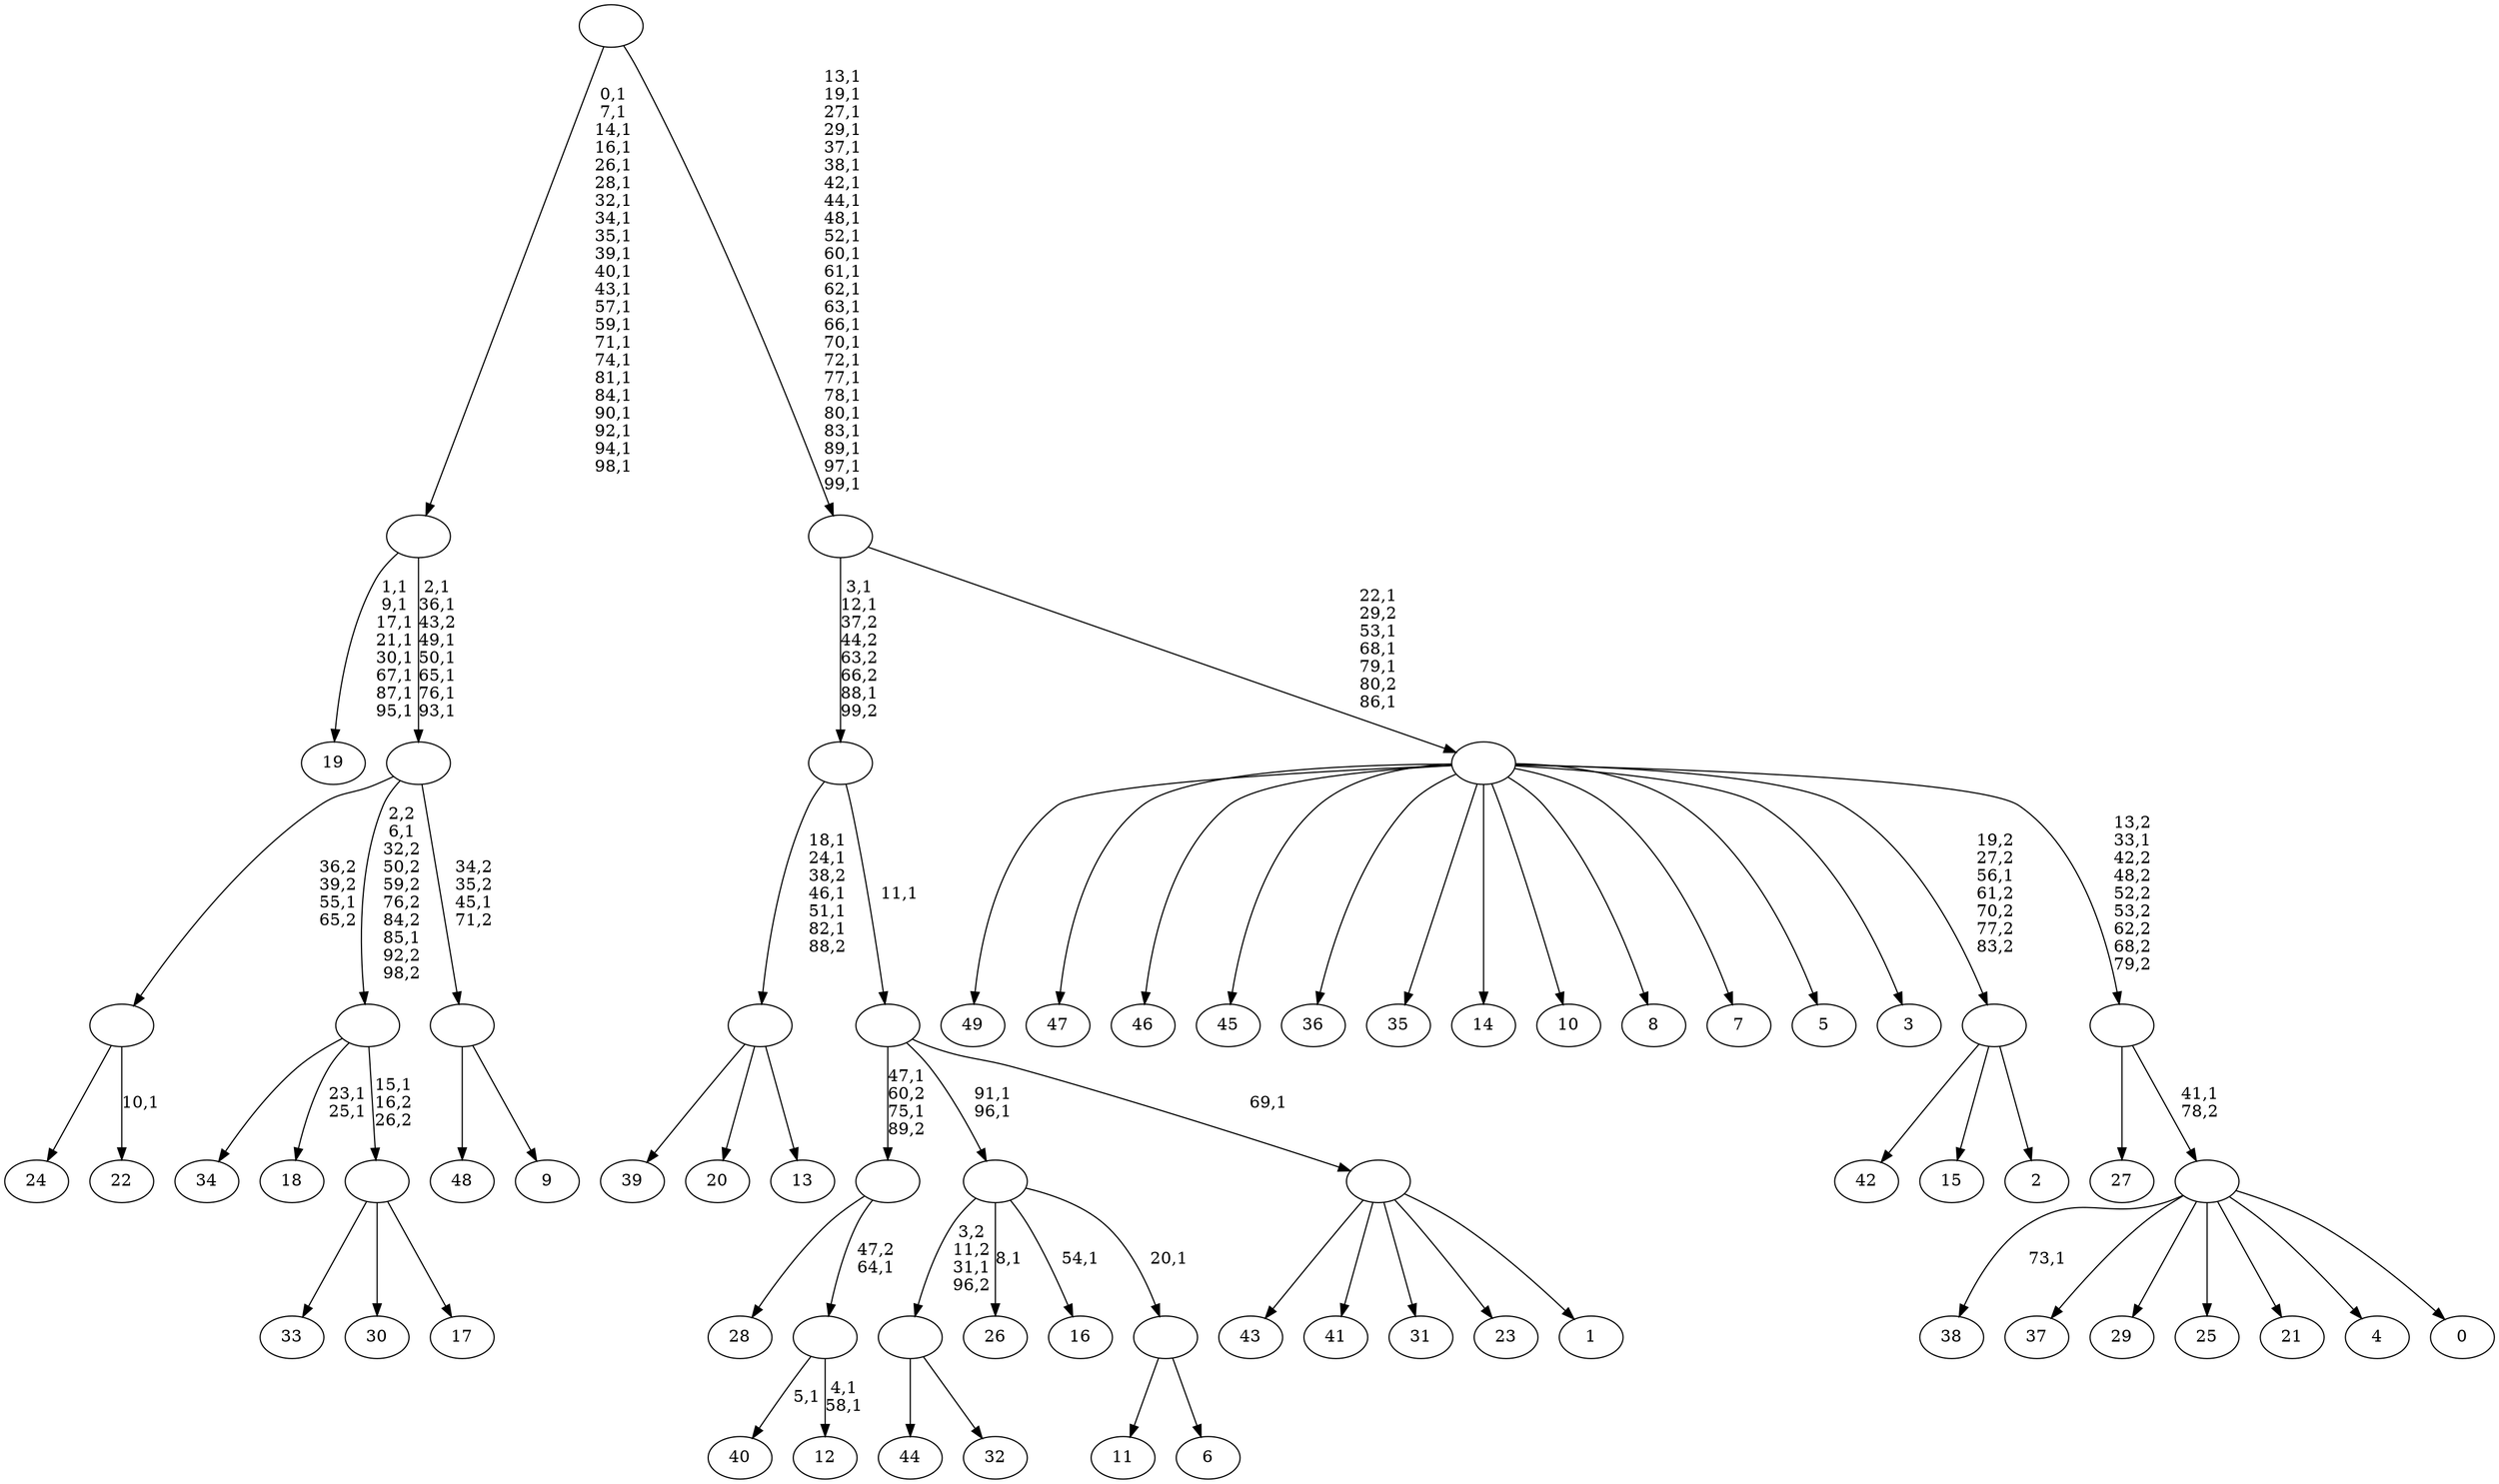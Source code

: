 digraph T {
	150 [label="49"]
	149 [label="48"]
	148 [label="47"]
	147 [label="46"]
	146 [label="45"]
	145 [label="44"]
	144 [label="43"]
	143 [label="42"]
	142 [label="41"]
	141 [label="40"]
	139 [label="39"]
	138 [label="38"]
	136 [label="37"]
	135 [label="36"]
	134 [label="35"]
	133 [label="34"]
	132 [label="33"]
	131 [label="32"]
	130 [label=""]
	129 [label="31"]
	128 [label="30"]
	127 [label="29"]
	126 [label="28"]
	125 [label="27"]
	124 [label="26"]
	122 [label="25"]
	121 [label="24"]
	120 [label="23"]
	119 [label="22"]
	117 [label=""]
	116 [label="21"]
	115 [label="20"]
	114 [label="19"]
	105 [label="18"]
	102 [label="17"]
	101 [label=""]
	100 [label=""]
	98 [label="16"]
	96 [label="15"]
	95 [label="14"]
	94 [label="13"]
	93 [label=""]
	88 [label="12"]
	85 [label=""]
	84 [label=""]
	82 [label="11"]
	81 [label="10"]
	80 [label="9"]
	79 [label=""]
	78 [label=""]
	71 [label=""]
	49 [label="8"]
	48 [label="7"]
	47 [label="6"]
	46 [label=""]
	45 [label=""]
	43 [label="5"]
	42 [label="4"]
	41 [label="3"]
	40 [label="2"]
	39 [label=""]
	38 [label="1"]
	37 [label=""]
	36 [label=""]
	35 [label=""]
	32 [label="0"]
	31 [label=""]
	30 [label=""]
	29 [label=""]
	24 [label=""]
	0 [label=""]
	130 -> 145 [label=""]
	130 -> 131 [label=""]
	117 -> 119 [label="10,1"]
	117 -> 121 [label=""]
	101 -> 132 [label=""]
	101 -> 128 [label=""]
	101 -> 102 [label=""]
	100 -> 105 [label="23,1\n25,1"]
	100 -> 133 [label=""]
	100 -> 101 [label="15,1\n16,2\n26,2"]
	93 -> 139 [label=""]
	93 -> 115 [label=""]
	93 -> 94 [label=""]
	85 -> 88 [label="4,1\n58,1"]
	85 -> 141 [label="5,1"]
	84 -> 126 [label=""]
	84 -> 85 [label="47,2\n64,1"]
	79 -> 149 [label=""]
	79 -> 80 [label=""]
	78 -> 100 [label="2,2\n6,1\n32,2\n50,2\n59,2\n76,2\n84,2\n85,1\n92,2\n98,2"]
	78 -> 117 [label="36,2\n39,2\n55,1\n65,2"]
	78 -> 79 [label="34,2\n35,2\n45,1\n71,2"]
	71 -> 78 [label="2,1\n36,1\n43,2\n49,1\n50,1\n65,1\n76,1\n93,1"]
	71 -> 114 [label="1,1\n9,1\n17,1\n21,1\n30,1\n67,1\n87,1\n95,1"]
	46 -> 82 [label=""]
	46 -> 47 [label=""]
	45 -> 98 [label="54,1"]
	45 -> 124 [label="8,1"]
	45 -> 130 [label="3,2\n11,2\n31,1\n96,2"]
	45 -> 46 [label="20,1"]
	39 -> 143 [label=""]
	39 -> 96 [label=""]
	39 -> 40 [label=""]
	37 -> 144 [label=""]
	37 -> 142 [label=""]
	37 -> 129 [label=""]
	37 -> 120 [label=""]
	37 -> 38 [label=""]
	36 -> 45 [label="91,1\n96,1"]
	36 -> 84 [label="47,1\n60,2\n75,1\n89,2"]
	36 -> 37 [label="69,1"]
	35 -> 93 [label="18,1\n24,1\n38,2\n46,1\n51,1\n82,1\n88,2"]
	35 -> 36 [label="11,1"]
	31 -> 138 [label="73,1"]
	31 -> 136 [label=""]
	31 -> 127 [label=""]
	31 -> 122 [label=""]
	31 -> 116 [label=""]
	31 -> 42 [label=""]
	31 -> 32 [label=""]
	30 -> 125 [label=""]
	30 -> 31 [label="41,1\n78,2"]
	29 -> 150 [label=""]
	29 -> 148 [label=""]
	29 -> 147 [label=""]
	29 -> 146 [label=""]
	29 -> 135 [label=""]
	29 -> 134 [label=""]
	29 -> 95 [label=""]
	29 -> 81 [label=""]
	29 -> 49 [label=""]
	29 -> 48 [label=""]
	29 -> 43 [label=""]
	29 -> 41 [label=""]
	29 -> 39 [label="19,2\n27,2\n56,1\n61,2\n70,2\n77,2\n83,2"]
	29 -> 30 [label="13,2\n33,1\n42,2\n48,2\n52,2\n53,2\n62,2\n68,2\n79,2"]
	24 -> 29 [label="22,1\n29,2\n53,1\n68,1\n79,1\n80,2\n86,1"]
	24 -> 35 [label="3,1\n12,1\n37,2\n44,2\n63,2\n66,2\n88,1\n99,2"]
	0 -> 24 [label="13,1\n19,1\n27,1\n29,1\n37,1\n38,1\n42,1\n44,1\n48,1\n52,1\n60,1\n61,1\n62,1\n63,1\n66,1\n70,1\n72,1\n77,1\n78,1\n80,1\n83,1\n89,1\n97,1\n99,1"]
	0 -> 71 [label="0,1\n7,1\n14,1\n16,1\n26,1\n28,1\n32,1\n34,1\n35,1\n39,1\n40,1\n43,1\n57,1\n59,1\n71,1\n74,1\n81,1\n84,1\n90,1\n92,1\n94,1\n98,1"]
}
